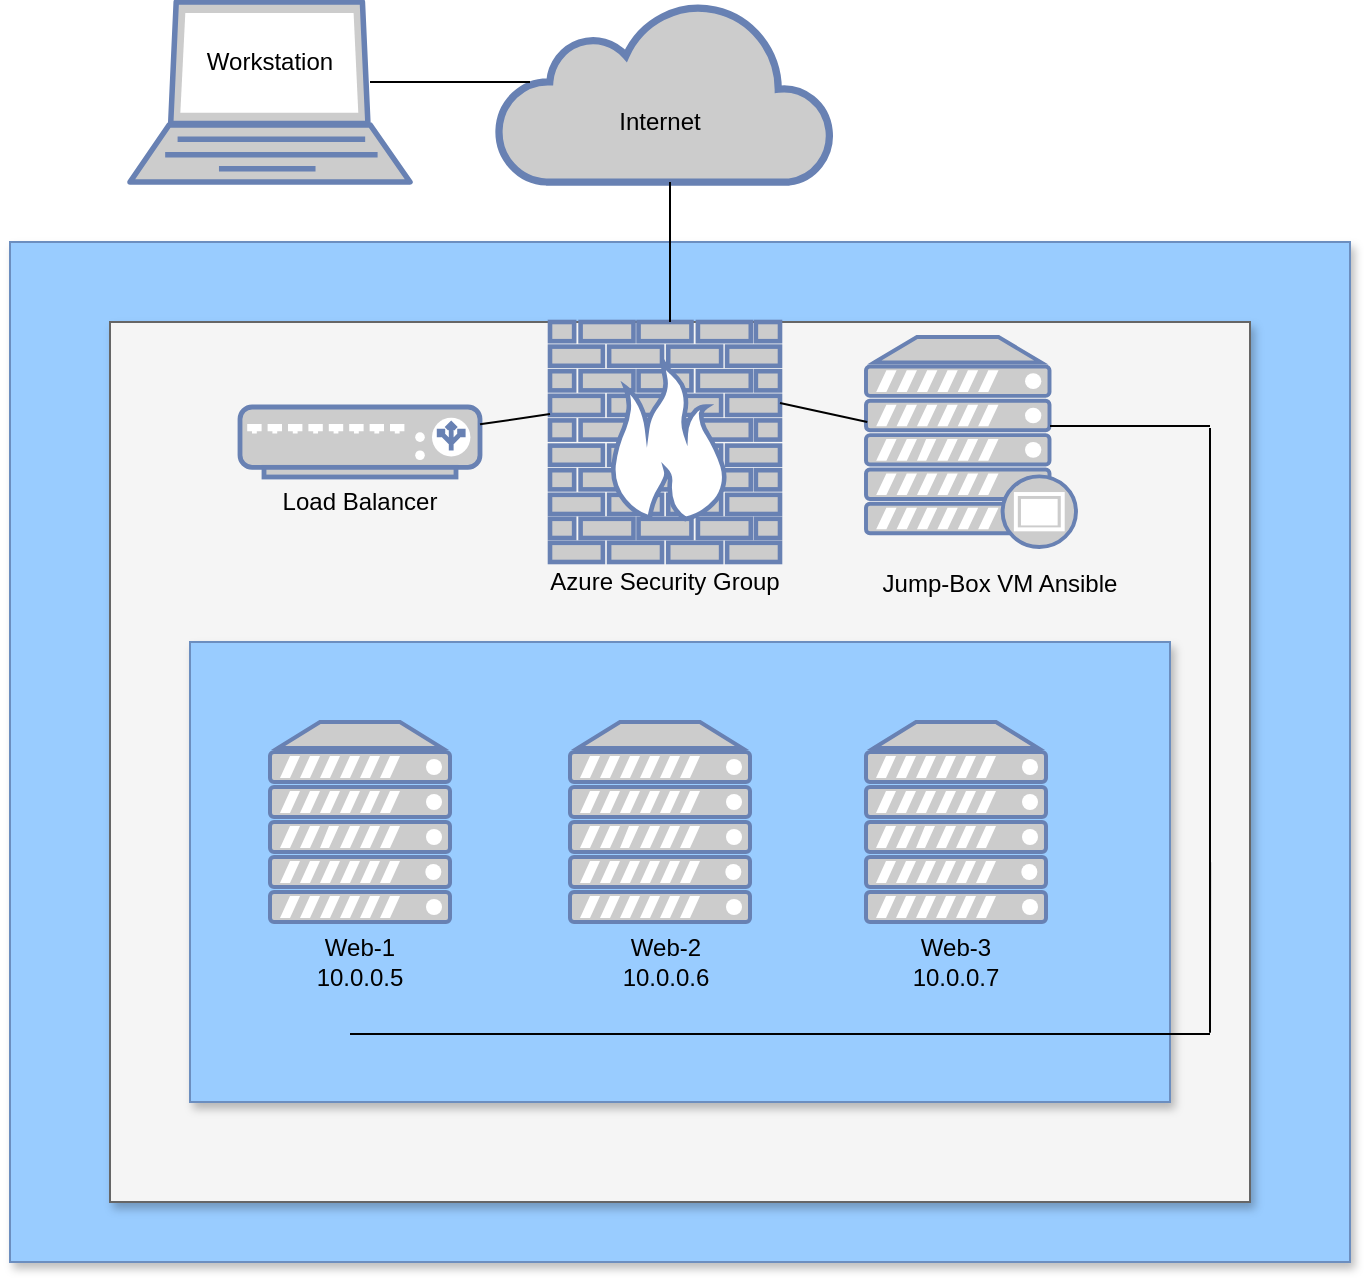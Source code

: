 <mxfile version="14.9.5" type="github">
  <diagram id="yMZTq3cZELEDjflH1fi8" name="Page-1">
    <mxGraphModel dx="782" dy="1536" grid="1" gridSize="10" guides="0" tooltips="1" connect="0" arrows="0" fold="1" page="1" pageScale="1" pageWidth="850" pageHeight="1100" math="0" shadow="0">
      <root>
        <mxCell id="0" />
        <mxCell id="1" parent="0" />
        <mxCell id="MUji5N--3h-qAHqWKQlx-39" value="" style="whiteSpace=wrap;html=1;shadow=1;" vertex="1" parent="1">
          <mxGeometry x="195" y="-176.5" width="485" height="216.5" as="geometry" />
        </mxCell>
        <mxCell id="MUji5N--3h-qAHqWKQlx-37" value="" style="whiteSpace=wrap;html=1;shadow=1;" vertex="1" parent="1">
          <mxGeometry x="160" y="-370" width="570" height="440" as="geometry" />
        </mxCell>
        <mxCell id="MUji5N--3h-qAHqWKQlx-38" value="" style="whiteSpace=wrap;html=1;shadow=1;strokeColor=#6c8ebf;fillColor=#99CCFF;" vertex="1" parent="1">
          <mxGeometry x="90" y="-400" width="670" height="510" as="geometry" />
        </mxCell>
        <mxCell id="MUji5N--3h-qAHqWKQlx-42" value="" style="whiteSpace=wrap;html=1;shadow=1;strokeColor=#666666;fillColor=#f5f5f5;fontColor=#333333;" vertex="1" parent="1">
          <mxGeometry x="140" y="-360" width="570" height="440" as="geometry" />
        </mxCell>
        <mxCell id="MUji5N--3h-qAHqWKQlx-40" value="" style="whiteSpace=wrap;html=1;shadow=1;strokeColor=#6c8ebf;fillColor=#99CCFF;" vertex="1" parent="1">
          <mxGeometry x="180" y="-200" width="490" height="230" as="geometry" />
        </mxCell>
        <mxCell id="MUji5N--3h-qAHqWKQlx-2" value="" style="html=1;outlineConnect=0;fillColor=#CCCCCC;strokeColor=#6881B3;gradientColor=none;gradientDirection=north;strokeWidth=2;shape=mxgraph.networks.cloud;fontColor=#ffffff;" vertex="1" parent="1">
          <mxGeometry x="334" y="-520" width="167" height="90" as="geometry" />
        </mxCell>
        <mxCell id="MUji5N--3h-qAHqWKQlx-3" value="" style="fontColor=#0066CC;verticalAlign=top;verticalLabelPosition=bottom;labelPosition=center;align=center;html=1;outlineConnect=0;fillColor=#CCCCCC;strokeColor=#6881B3;gradientColor=none;gradientDirection=north;strokeWidth=2;shape=mxgraph.networks.firewall;" vertex="1" parent="1">
          <mxGeometry x="360" y="-360" width="115" height="120" as="geometry" />
        </mxCell>
        <mxCell id="MUji5N--3h-qAHqWKQlx-4" value="" style="fontColor=#0066CC;verticalAlign=top;verticalLabelPosition=bottom;labelPosition=center;align=center;html=1;outlineConnect=0;fillColor=#CCCCCC;strokeColor=#6881B3;gradientColor=none;gradientDirection=north;strokeWidth=2;shape=mxgraph.networks.load_balancer;" vertex="1" parent="1">
          <mxGeometry x="205" y="-317.5" width="120" height="35" as="geometry" />
        </mxCell>
        <mxCell id="MUji5N--3h-qAHqWKQlx-5" value="" style="fontColor=#0066CC;verticalAlign=top;verticalLabelPosition=bottom;labelPosition=center;align=center;html=1;outlineConnect=0;fillColor=#CCCCCC;strokeColor=#6881B3;gradientColor=none;gradientDirection=north;strokeWidth=2;shape=mxgraph.networks.server;" vertex="1" parent="1">
          <mxGeometry x="518" y="-160" width="90" height="100" as="geometry" />
        </mxCell>
        <mxCell id="MUji5N--3h-qAHqWKQlx-6" value="" style="fontColor=#0066CC;verticalAlign=top;verticalLabelPosition=bottom;labelPosition=center;align=center;html=1;outlineConnect=0;fillColor=#CCCCCC;strokeColor=#6881B3;gradientColor=none;gradientDirection=north;strokeWidth=2;shape=mxgraph.networks.server;" vertex="1" parent="1">
          <mxGeometry x="370" y="-160" width="90" height="100" as="geometry" />
        </mxCell>
        <mxCell id="MUji5N--3h-qAHqWKQlx-7" value="" style="fontColor=#0066CC;verticalAlign=top;verticalLabelPosition=bottom;labelPosition=center;align=center;html=1;outlineConnect=0;fillColor=#CCCCCC;strokeColor=#6881B3;gradientColor=none;gradientDirection=north;strokeWidth=2;shape=mxgraph.networks.server;" vertex="1" parent="1">
          <mxGeometry x="220" y="-160" width="90" height="100" as="geometry" />
        </mxCell>
        <mxCell id="MUji5N--3h-qAHqWKQlx-8" value="" style="fontColor=#0066CC;verticalAlign=top;verticalLabelPosition=bottom;labelPosition=center;align=center;html=1;outlineConnect=0;fillColor=#CCCCCC;strokeColor=#6881B3;gradientColor=none;gradientDirection=north;strokeWidth=2;shape=mxgraph.networks.proxy_server;" vertex="1" parent="1">
          <mxGeometry x="518" y="-352.5" width="105" height="105" as="geometry" />
        </mxCell>
        <mxCell id="MUji5N--3h-qAHqWKQlx-10" value="" style="fontColor=#0066CC;verticalAlign=top;verticalLabelPosition=bottom;labelPosition=center;align=center;html=1;outlineConnect=0;fillColor=#CCCCCC;strokeColor=#6881B3;gradientColor=none;gradientDirection=north;strokeWidth=2;shape=mxgraph.networks.laptop;" vertex="1" parent="1">
          <mxGeometry x="150" y="-520" width="140" height="90" as="geometry" />
        </mxCell>
        <mxCell id="MUji5N--3h-qAHqWKQlx-11" value="Workstation" style="text;html=1;strokeColor=none;fillColor=none;align=center;verticalAlign=middle;whiteSpace=wrap;rounded=0;" vertex="1" parent="1">
          <mxGeometry x="180" y="-500" width="80" height="20" as="geometry" />
        </mxCell>
        <mxCell id="MUji5N--3h-qAHqWKQlx-12" value="Load Balancer" style="text;html=1;strokeColor=none;fillColor=none;align=center;verticalAlign=middle;whiteSpace=wrap;rounded=0;" vertex="1" parent="1">
          <mxGeometry x="220" y="-280" width="90" height="20" as="geometry" />
        </mxCell>
        <mxCell id="MUji5N--3h-qAHqWKQlx-13" value="Internet" style="text;html=1;strokeColor=none;fillColor=none;align=center;verticalAlign=middle;whiteSpace=wrap;rounded=0;" vertex="1" parent="1">
          <mxGeometry x="370" y="-470" width="90" height="20" as="geometry" />
        </mxCell>
        <mxCell id="MUji5N--3h-qAHqWKQlx-14" value="Web-2&lt;br&gt;10.0.0.6" style="text;html=1;strokeColor=none;fillColor=none;align=center;verticalAlign=middle;whiteSpace=wrap;rounded=0;" vertex="1" parent="1">
          <mxGeometry x="372.5" y="-50" width="90" height="20" as="geometry" />
        </mxCell>
        <mxCell id="MUji5N--3h-qAHqWKQlx-15" value="Web-3&lt;br&gt;10.0.0.7" style="text;html=1;strokeColor=none;fillColor=none;align=center;verticalAlign=middle;whiteSpace=wrap;rounded=0;" vertex="1" parent="1">
          <mxGeometry x="518" y="-50" width="90" height="20" as="geometry" />
        </mxCell>
        <mxCell id="MUji5N--3h-qAHqWKQlx-17" value="Web-1&lt;br&gt;10.0.0.5" style="text;html=1;strokeColor=none;fillColor=none;align=center;verticalAlign=middle;whiteSpace=wrap;rounded=0;" vertex="1" parent="1">
          <mxGeometry x="220" y="-50" width="90" height="20" as="geometry" />
        </mxCell>
        <mxCell id="MUji5N--3h-qAHqWKQlx-18" value="Azure Security Group" style="text;html=1;strokeColor=none;fillColor=none;align=center;verticalAlign=middle;whiteSpace=wrap;rounded=0;" vertex="1" parent="1">
          <mxGeometry x="356.25" y="-240" width="122.5" height="20" as="geometry" />
        </mxCell>
        <mxCell id="MUji5N--3h-qAHqWKQlx-19" value="Jump-Box VM Ansible" style="text;html=1;strokeColor=none;fillColor=none;align=center;verticalAlign=middle;whiteSpace=wrap;rounded=0;" vertex="1" parent="1">
          <mxGeometry x="519" y="-247.5" width="132" height="37.5" as="geometry" />
        </mxCell>
        <mxCell id="MUji5N--3h-qAHqWKQlx-50" value="" style="endArrow=none;html=1;" edge="1" parent="1">
          <mxGeometry width="50" height="50" relative="1" as="geometry">
            <mxPoint x="420" y="-360" as="sourcePoint" />
            <mxPoint x="420" y="-430" as="targetPoint" />
          </mxGeometry>
        </mxCell>
        <mxCell id="MUji5N--3h-qAHqWKQlx-51" value="" style="endArrow=none;html=1;" edge="1" parent="1">
          <mxGeometry width="50" height="50" relative="1" as="geometry">
            <mxPoint x="270" y="-480" as="sourcePoint" />
            <mxPoint x="350" y="-480" as="targetPoint" />
          </mxGeometry>
        </mxCell>
        <mxCell id="MUji5N--3h-qAHqWKQlx-53" value="" style="endArrow=none;html=1;entryX=0.006;entryY=0.71;entryDx=0;entryDy=0;entryPerimeter=0;" edge="1" parent="1">
          <mxGeometry width="50" height="50" relative="1" as="geometry">
            <mxPoint x="475" y="-319.463" as="sourcePoint" />
            <mxPoint x="518.63" y="-309.95" as="targetPoint" />
          </mxGeometry>
        </mxCell>
        <mxCell id="MUji5N--3h-qAHqWKQlx-54" value="" style="endArrow=none;html=1;" edge="1" parent="1" source="MUji5N--3h-qAHqWKQlx-4">
          <mxGeometry width="50" height="50" relative="1" as="geometry">
            <mxPoint x="330" y="-304" as="sourcePoint" />
            <mxPoint x="360" y="-314" as="targetPoint" />
          </mxGeometry>
        </mxCell>
        <mxCell id="MUji5N--3h-qAHqWKQlx-56" value="" style="endArrow=none;html=1;exitX=0.965;exitY=0.614;exitDx=0;exitDy=0;exitPerimeter=0;" edge="1" parent="1" source="MUji5N--3h-qAHqWKQlx-42">
          <mxGeometry width="50" height="50" relative="1" as="geometry">
            <mxPoint x="680" y="-150" as="sourcePoint" />
            <mxPoint x="690" y="-307" as="targetPoint" />
            <Array as="points">
              <mxPoint x="690" />
            </Array>
          </mxGeometry>
        </mxCell>
        <mxCell id="MUji5N--3h-qAHqWKQlx-57" value="" style="endArrow=none;html=1;" edge="1" parent="1">
          <mxGeometry width="50" height="50" relative="1" as="geometry">
            <mxPoint x="610" y="-308" as="sourcePoint" />
            <mxPoint x="690" y="-308" as="targetPoint" />
          </mxGeometry>
        </mxCell>
        <mxCell id="MUji5N--3h-qAHqWKQlx-55" value="" style="endArrow=none;html=1;" edge="1" parent="1">
          <mxGeometry width="50" height="50" relative="1" as="geometry">
            <mxPoint x="260" y="-4" as="sourcePoint" />
            <mxPoint x="690" y="-4" as="targetPoint" />
          </mxGeometry>
        </mxCell>
      </root>
    </mxGraphModel>
  </diagram>
</mxfile>
